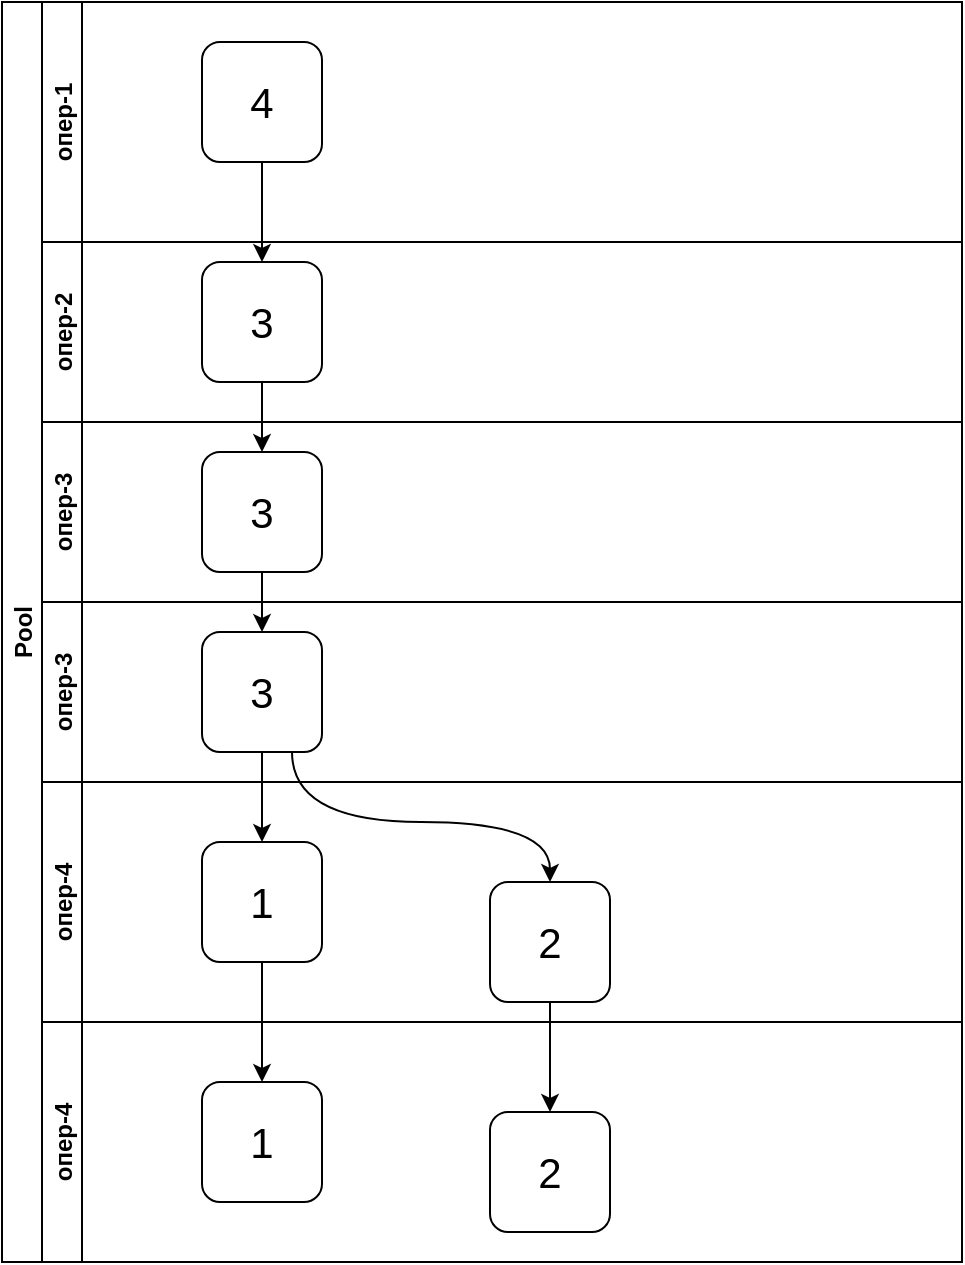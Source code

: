 <mxfile version="20.2.8" type="github">
  <diagram id="UvT_nuZFbLqnoWbBBMHW" name="Страница 1">
    <mxGraphModel dx="1038" dy="579" grid="1" gridSize="10" guides="1" tooltips="1" connect="1" arrows="1" fold="1" page="1" pageScale="1" pageWidth="827" pageHeight="1169" math="0" shadow="0">
      <root>
        <mxCell id="0" />
        <mxCell id="1" parent="0" />
        <mxCell id="Sguft5I54XbJpJrDdP_t-1" value="Pool" style="swimlane;childLayout=stackLayout;resizeParent=1;resizeParentMax=0;horizontal=0;startSize=20;horizontalStack=0;" vertex="1" parent="1">
          <mxGeometry x="170" y="120" width="480" height="300" as="geometry" />
        </mxCell>
        <mxCell id="Sguft5I54XbJpJrDdP_t-2" value="Lane 1" style="swimlane;startSize=20;horizontal=0;" vertex="1" parent="Sguft5I54XbJpJrDdP_t-1">
          <mxGeometry x="20" width="460" height="120" as="geometry" />
        </mxCell>
        <mxCell id="Sguft5I54XbJpJrDdP_t-3" value="Lane 2" style="swimlane;startSize=20;horizontal=0;" vertex="1" parent="Sguft5I54XbJpJrDdP_t-1">
          <mxGeometry x="20" y="120" width="460" height="90" as="geometry" />
        </mxCell>
        <mxCell id="Sguft5I54XbJpJrDdP_t-4" value="Lane 3" style="swimlane;startSize=20;horizontal=0;" vertex="1" parent="Sguft5I54XbJpJrDdP_t-1">
          <mxGeometry x="20" y="210" width="460" height="90" as="geometry" />
        </mxCell>
        <mxCell id="Sguft5I54XbJpJrDdP_t-5" value="Pool" style="swimlane;childLayout=stackLayout;resizeParent=1;resizeParentMax=0;horizontal=0;startSize=20;horizontalStack=0;" vertex="1" parent="1">
          <mxGeometry x="170" y="120" width="480" height="630" as="geometry" />
        </mxCell>
        <mxCell id="Sguft5I54XbJpJrDdP_t-6" value="опер-1" style="swimlane;startSize=20;horizontal=0;" vertex="1" parent="Sguft5I54XbJpJrDdP_t-5">
          <mxGeometry x="20" width="460" height="120" as="geometry" />
        </mxCell>
        <mxCell id="Sguft5I54XbJpJrDdP_t-22" value="4" style="rounded=1;whiteSpace=wrap;html=1;fontSize=21;" vertex="1" parent="Sguft5I54XbJpJrDdP_t-6">
          <mxGeometry x="80" y="20" width="60" height="60" as="geometry" />
        </mxCell>
        <mxCell id="Sguft5I54XbJpJrDdP_t-7" value="опер-2" style="swimlane;startSize=20;horizontal=0;" vertex="1" parent="Sguft5I54XbJpJrDdP_t-5">
          <mxGeometry x="20" y="120" width="460" height="90" as="geometry" />
        </mxCell>
        <mxCell id="Sguft5I54XbJpJrDdP_t-21" value="3" style="rounded=1;whiteSpace=wrap;html=1;fontSize=21;" vertex="1" parent="Sguft5I54XbJpJrDdP_t-7">
          <mxGeometry x="80" y="10" width="60" height="60" as="geometry" />
        </mxCell>
        <mxCell id="Sguft5I54XbJpJrDdP_t-8" value="опер-3" style="swimlane;startSize=20;horizontal=0;" vertex="1" parent="Sguft5I54XbJpJrDdP_t-5">
          <mxGeometry x="20" y="210" width="460" height="90" as="geometry" />
        </mxCell>
        <mxCell id="Sguft5I54XbJpJrDdP_t-19" value="3" style="rounded=1;whiteSpace=wrap;html=1;fontSize=21;" vertex="1" parent="Sguft5I54XbJpJrDdP_t-8">
          <mxGeometry x="80" y="15" width="60" height="60" as="geometry" />
        </mxCell>
        <mxCell id="Sguft5I54XbJpJrDdP_t-32" value="опер-3" style="swimlane;startSize=20;horizontal=0;" vertex="1" parent="Sguft5I54XbJpJrDdP_t-5">
          <mxGeometry x="20" y="300" width="460" height="90" as="geometry" />
        </mxCell>
        <mxCell id="Sguft5I54XbJpJrDdP_t-33" value="3" style="rounded=1;whiteSpace=wrap;html=1;fontSize=21;" vertex="1" parent="Sguft5I54XbJpJrDdP_t-32">
          <mxGeometry x="80" y="15" width="60" height="60" as="geometry" />
        </mxCell>
        <mxCell id="Sguft5I54XbJpJrDdP_t-29" value="опер-4" style="swimlane;startSize=20;horizontal=0;" vertex="1" parent="Sguft5I54XbJpJrDdP_t-5">
          <mxGeometry x="20" y="390" width="460" height="120" as="geometry" />
        </mxCell>
        <mxCell id="Sguft5I54XbJpJrDdP_t-30" value="1" style="rounded=1;whiteSpace=wrap;html=1;fontSize=21;" vertex="1" parent="Sguft5I54XbJpJrDdP_t-29">
          <mxGeometry x="80" y="30" width="60" height="60" as="geometry" />
        </mxCell>
        <mxCell id="Sguft5I54XbJpJrDdP_t-18" value="2" style="rounded=1;whiteSpace=wrap;html=1;fontSize=21;" vertex="1" parent="Sguft5I54XbJpJrDdP_t-29">
          <mxGeometry x="224" y="50" width="60" height="60" as="geometry" />
        </mxCell>
        <mxCell id="Sguft5I54XbJpJrDdP_t-9" value="опер-4" style="swimlane;startSize=20;horizontal=0;" vertex="1" parent="Sguft5I54XbJpJrDdP_t-5">
          <mxGeometry x="20" y="510" width="460" height="120" as="geometry" />
        </mxCell>
        <mxCell id="Sguft5I54XbJpJrDdP_t-17" value="1" style="rounded=1;whiteSpace=wrap;html=1;fontSize=21;" vertex="1" parent="Sguft5I54XbJpJrDdP_t-9">
          <mxGeometry x="80" y="30" width="60" height="60" as="geometry" />
        </mxCell>
        <mxCell id="Sguft5I54XbJpJrDdP_t-23" value="2" style="rounded=1;whiteSpace=wrap;html=1;fontSize=21;" vertex="1" parent="Sguft5I54XbJpJrDdP_t-9">
          <mxGeometry x="224" y="45" width="60" height="60" as="geometry" />
        </mxCell>
        <mxCell id="Sguft5I54XbJpJrDdP_t-24" value="" style="edgeStyle=orthogonalEdgeStyle;orthogonalLoop=1;jettySize=auto;html=1;fontSize=21;curved=1;" edge="1" parent="Sguft5I54XbJpJrDdP_t-5" source="Sguft5I54XbJpJrDdP_t-22" target="Sguft5I54XbJpJrDdP_t-21">
          <mxGeometry relative="1" as="geometry" />
        </mxCell>
        <mxCell id="Sguft5I54XbJpJrDdP_t-25" value="" style="edgeStyle=orthogonalEdgeStyle;curved=1;orthogonalLoop=1;jettySize=auto;html=1;fontSize=21;" edge="1" parent="Sguft5I54XbJpJrDdP_t-5" source="Sguft5I54XbJpJrDdP_t-21" target="Sguft5I54XbJpJrDdP_t-19">
          <mxGeometry relative="1" as="geometry" />
        </mxCell>
        <mxCell id="Sguft5I54XbJpJrDdP_t-34" value="" style="edgeStyle=orthogonalEdgeStyle;curved=1;orthogonalLoop=1;jettySize=auto;html=1;fontSize=21;" edge="1" parent="Sguft5I54XbJpJrDdP_t-5" source="Sguft5I54XbJpJrDdP_t-18" target="Sguft5I54XbJpJrDdP_t-23">
          <mxGeometry relative="1" as="geometry" />
        </mxCell>
        <mxCell id="Sguft5I54XbJpJrDdP_t-35" value="" style="edgeStyle=orthogonalEdgeStyle;curved=1;orthogonalLoop=1;jettySize=auto;html=1;fontSize=21;" edge="1" parent="Sguft5I54XbJpJrDdP_t-5" source="Sguft5I54XbJpJrDdP_t-19" target="Sguft5I54XbJpJrDdP_t-33">
          <mxGeometry relative="1" as="geometry" />
        </mxCell>
        <mxCell id="Sguft5I54XbJpJrDdP_t-36" value="" style="edgeStyle=orthogonalEdgeStyle;curved=1;orthogonalLoop=1;jettySize=auto;html=1;fontSize=21;" edge="1" parent="Sguft5I54XbJpJrDdP_t-5" source="Sguft5I54XbJpJrDdP_t-33" target="Sguft5I54XbJpJrDdP_t-30">
          <mxGeometry relative="1" as="geometry" />
        </mxCell>
        <mxCell id="Sguft5I54XbJpJrDdP_t-37" value="" style="edgeStyle=orthogonalEdgeStyle;curved=1;orthogonalLoop=1;jettySize=auto;html=1;fontSize=21;" edge="1" parent="Sguft5I54XbJpJrDdP_t-5" source="Sguft5I54XbJpJrDdP_t-30" target="Sguft5I54XbJpJrDdP_t-17">
          <mxGeometry relative="1" as="geometry" />
        </mxCell>
        <mxCell id="Sguft5I54XbJpJrDdP_t-38" value="" style="edgeStyle=orthogonalEdgeStyle;curved=1;orthogonalLoop=1;jettySize=auto;html=1;fontSize=21;entryX=0.5;entryY=0;entryDx=0;entryDy=0;exitX=0.75;exitY=1;exitDx=0;exitDy=0;" edge="1" parent="Sguft5I54XbJpJrDdP_t-5" source="Sguft5I54XbJpJrDdP_t-33" target="Sguft5I54XbJpJrDdP_t-18">
          <mxGeometry relative="1" as="geometry">
            <mxPoint x="240" y="345" as="targetPoint" />
            <Array as="points">
              <mxPoint x="145" y="410" />
              <mxPoint x="274" y="410" />
            </Array>
          </mxGeometry>
        </mxCell>
        <mxCell id="Sguft5I54XbJpJrDdP_t-16" value="" style="edgeStyle=orthogonalEdgeStyle;rounded=0;orthogonalLoop=1;jettySize=auto;html=1;" edge="1" parent="1" target="Sguft5I54XbJpJrDdP_t-15">
          <mxGeometry relative="1" as="geometry">
            <mxPoint x="320" y="210" as="sourcePoint" />
          </mxGeometry>
        </mxCell>
      </root>
    </mxGraphModel>
  </diagram>
</mxfile>
